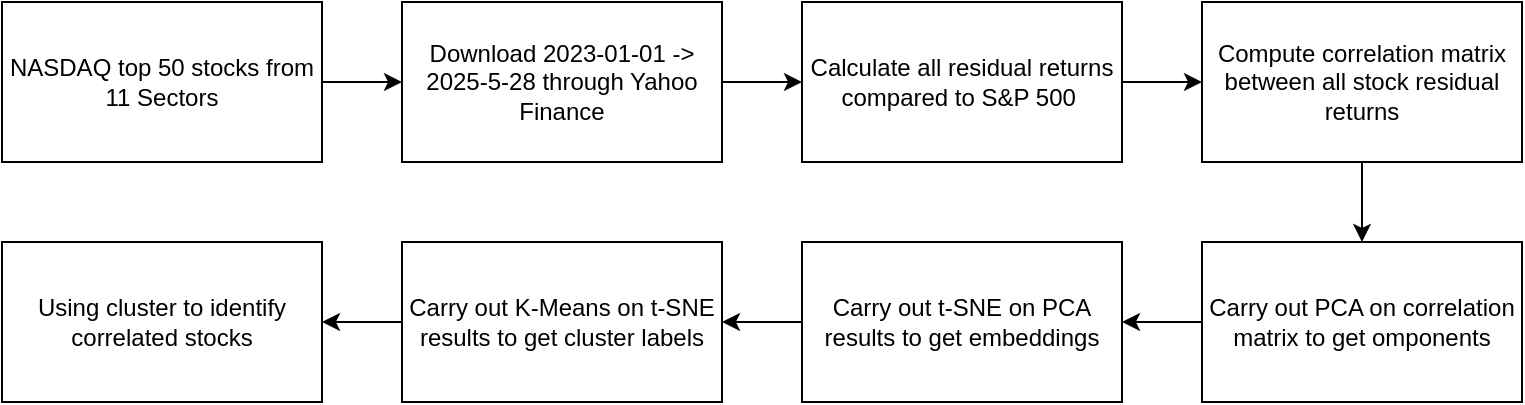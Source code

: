 <mxfile version="26.0.9">
  <diagram name="Page-1" id="zLvNyqMYhCpr3ko6A6uU">
    <mxGraphModel dx="1235" dy="777" grid="1" gridSize="10" guides="1" tooltips="1" connect="1" arrows="1" fold="1" page="1" pageScale="1" pageWidth="850" pageHeight="1100" math="0" shadow="0">
      <root>
        <mxCell id="0" />
        <mxCell id="1" parent="0" />
        <mxCell id="RcsWHTMvzNLQxLu5Stsf-15" style="edgeStyle=orthogonalEdgeStyle;rounded=0;orthogonalLoop=1;jettySize=auto;html=1;" edge="1" parent="1" source="RcsWHTMvzNLQxLu5Stsf-1" target="RcsWHTMvzNLQxLu5Stsf-4">
          <mxGeometry relative="1" as="geometry" />
        </mxCell>
        <mxCell id="RcsWHTMvzNLQxLu5Stsf-1" value="NASDAQ top 50 stocks from 11 Sectors" style="rounded=0;whiteSpace=wrap;html=1;" vertex="1" parent="1">
          <mxGeometry x="40" y="40" width="160" height="80" as="geometry" />
        </mxCell>
        <mxCell id="RcsWHTMvzNLQxLu5Stsf-16" style="edgeStyle=orthogonalEdgeStyle;rounded=0;orthogonalLoop=1;jettySize=auto;html=1;entryX=0;entryY=0.5;entryDx=0;entryDy=0;" edge="1" parent="1" source="RcsWHTMvzNLQxLu5Stsf-4" target="RcsWHTMvzNLQxLu5Stsf-6">
          <mxGeometry relative="1" as="geometry" />
        </mxCell>
        <mxCell id="RcsWHTMvzNLQxLu5Stsf-4" value="Download 2023-01-01 -&amp;gt; 2025-5-28 through Yahoo Finance" style="rounded=0;whiteSpace=wrap;html=1;" vertex="1" parent="1">
          <mxGeometry x="240" y="40" width="160" height="80" as="geometry" />
        </mxCell>
        <mxCell id="RcsWHTMvzNLQxLu5Stsf-17" style="edgeStyle=orthogonalEdgeStyle;rounded=0;orthogonalLoop=1;jettySize=auto;html=1;entryX=0;entryY=0.5;entryDx=0;entryDy=0;" edge="1" parent="1" source="RcsWHTMvzNLQxLu5Stsf-6" target="RcsWHTMvzNLQxLu5Stsf-8">
          <mxGeometry relative="1" as="geometry" />
        </mxCell>
        <mxCell id="RcsWHTMvzNLQxLu5Stsf-6" value="Calculate all residual returns compared to S&amp;amp;P 500&amp;nbsp;" style="rounded=0;whiteSpace=wrap;html=1;" vertex="1" parent="1">
          <mxGeometry x="440" y="40" width="160" height="80" as="geometry" />
        </mxCell>
        <mxCell id="RcsWHTMvzNLQxLu5Stsf-18" style="edgeStyle=orthogonalEdgeStyle;rounded=0;orthogonalLoop=1;jettySize=auto;html=1;entryX=0.5;entryY=0;entryDx=0;entryDy=0;" edge="1" parent="1" source="RcsWHTMvzNLQxLu5Stsf-8" target="RcsWHTMvzNLQxLu5Stsf-11">
          <mxGeometry relative="1" as="geometry" />
        </mxCell>
        <mxCell id="RcsWHTMvzNLQxLu5Stsf-8" value="Compute correlation matrix between all stock residual returns" style="rounded=0;whiteSpace=wrap;html=1;" vertex="1" parent="1">
          <mxGeometry x="640" y="40" width="160" height="80" as="geometry" />
        </mxCell>
        <mxCell id="RcsWHTMvzNLQxLu5Stsf-19" style="edgeStyle=orthogonalEdgeStyle;rounded=0;orthogonalLoop=1;jettySize=auto;html=1;" edge="1" parent="1" source="RcsWHTMvzNLQxLu5Stsf-11" target="RcsWHTMvzNLQxLu5Stsf-12">
          <mxGeometry relative="1" as="geometry" />
        </mxCell>
        <mxCell id="RcsWHTMvzNLQxLu5Stsf-11" value="Carry out PCA on correlation matrix to get omponents" style="rounded=0;whiteSpace=wrap;html=1;" vertex="1" parent="1">
          <mxGeometry x="640" y="160" width="160" height="80" as="geometry" />
        </mxCell>
        <mxCell id="RcsWHTMvzNLQxLu5Stsf-20" style="edgeStyle=orthogonalEdgeStyle;rounded=0;orthogonalLoop=1;jettySize=auto;html=1;" edge="1" parent="1" source="RcsWHTMvzNLQxLu5Stsf-12" target="RcsWHTMvzNLQxLu5Stsf-13">
          <mxGeometry relative="1" as="geometry" />
        </mxCell>
        <mxCell id="RcsWHTMvzNLQxLu5Stsf-12" value="Carry out t-SNE on PCA results to get embeddings" style="rounded=0;whiteSpace=wrap;html=1;" vertex="1" parent="1">
          <mxGeometry x="440" y="160" width="160" height="80" as="geometry" />
        </mxCell>
        <mxCell id="RcsWHTMvzNLQxLu5Stsf-21" style="edgeStyle=orthogonalEdgeStyle;rounded=0;orthogonalLoop=1;jettySize=auto;html=1;" edge="1" parent="1" source="RcsWHTMvzNLQxLu5Stsf-13" target="RcsWHTMvzNLQxLu5Stsf-14">
          <mxGeometry relative="1" as="geometry" />
        </mxCell>
        <mxCell id="RcsWHTMvzNLQxLu5Stsf-13" value="Carry out K-Means on t-SNE results to get cluster labels" style="rounded=0;whiteSpace=wrap;html=1;" vertex="1" parent="1">
          <mxGeometry x="240" y="160" width="160" height="80" as="geometry" />
        </mxCell>
        <mxCell id="RcsWHTMvzNLQxLu5Stsf-14" value="Using cluster to identify correlated stocks" style="rounded=0;whiteSpace=wrap;html=1;" vertex="1" parent="1">
          <mxGeometry x="40" y="160" width="160" height="80" as="geometry" />
        </mxCell>
      </root>
    </mxGraphModel>
  </diagram>
</mxfile>

